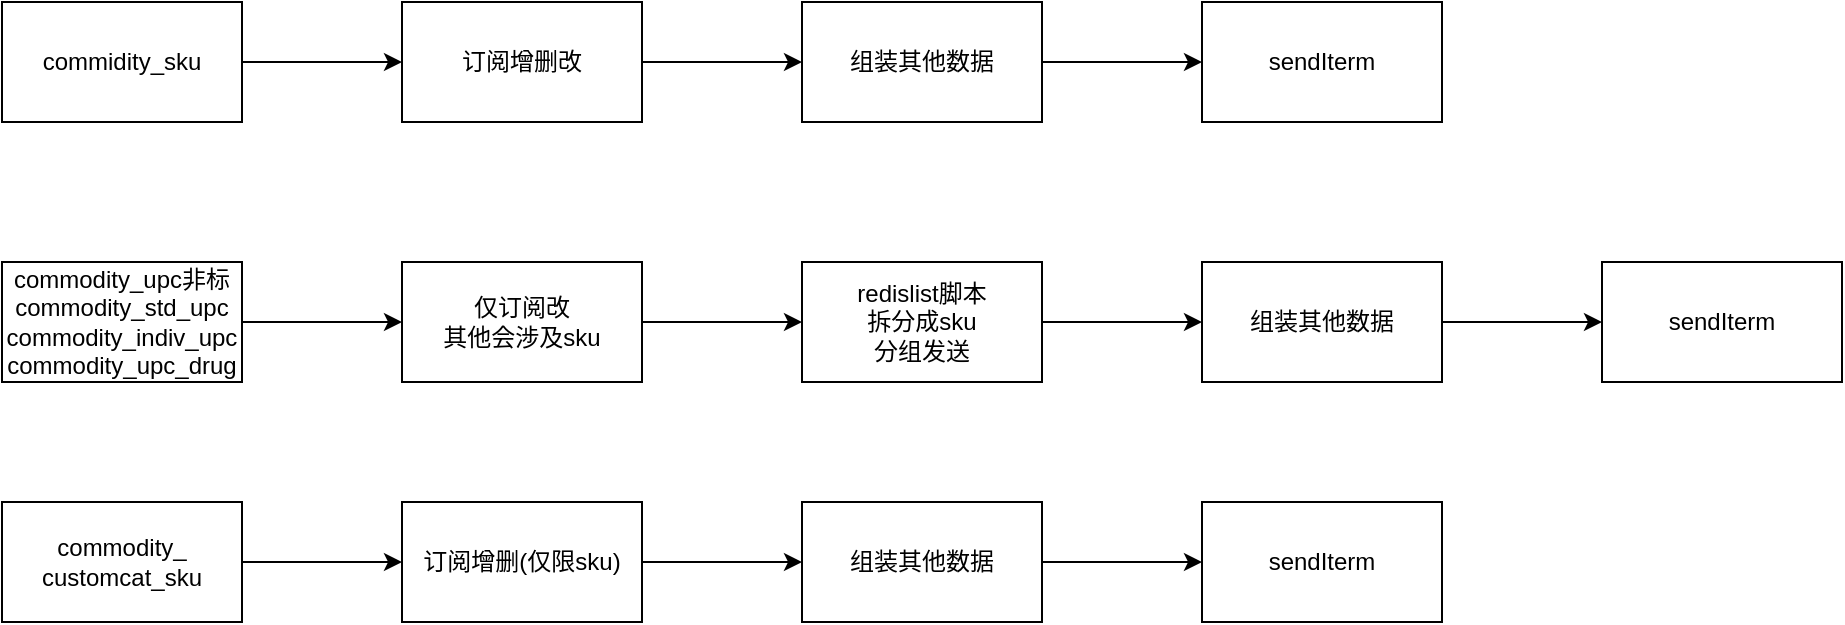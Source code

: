 <mxfile version="10.6.2" type="github"><diagram id="7mw4uoyRJTtq4AkOo_ZM" name="Page-1"><mxGraphModel dx="1158" dy="567" grid="1" gridSize="10" guides="1" tooltips="1" connect="1" arrows="1" fold="1" page="1" pageScale="1" pageWidth="827" pageHeight="1169" math="0" shadow="0"><root><mxCell id="0"/><mxCell id="1" parent="0"/><mxCell id="IQmxP2G7Ji3W-tD0Dy3v-3" value="" style="edgeStyle=orthogonalEdgeStyle;rounded=0;orthogonalLoop=1;jettySize=auto;html=1;" edge="1" parent="1" source="IQmxP2G7Ji3W-tD0Dy3v-1" target="IQmxP2G7Ji3W-tD0Dy3v-2"><mxGeometry relative="1" as="geometry"/></mxCell><mxCell id="IQmxP2G7Ji3W-tD0Dy3v-1" value="&lt;span&gt;commidity_sku&lt;/span&gt;" style="rounded=0;whiteSpace=wrap;html=1;" vertex="1" parent="1"><mxGeometry x="90" y="180" width="120" height="60" as="geometry"/></mxCell><mxCell id="IQmxP2G7Ji3W-tD0Dy3v-5" value="" style="edgeStyle=orthogonalEdgeStyle;rounded=0;orthogonalLoop=1;jettySize=auto;html=1;" edge="1" parent="1" source="IQmxP2G7Ji3W-tD0Dy3v-2" target="IQmxP2G7Ji3W-tD0Dy3v-4"><mxGeometry relative="1" as="geometry"/></mxCell><mxCell id="IQmxP2G7Ji3W-tD0Dy3v-2" value="&lt;span&gt;订阅增删改&lt;/span&gt;" style="rounded=0;whiteSpace=wrap;html=1;" vertex="1" parent="1"><mxGeometry x="290" y="180" width="120" height="60" as="geometry"/></mxCell><mxCell id="IQmxP2G7Ji3W-tD0Dy3v-7" value="" style="edgeStyle=orthogonalEdgeStyle;rounded=0;orthogonalLoop=1;jettySize=auto;html=1;" edge="1" parent="1" source="IQmxP2G7Ji3W-tD0Dy3v-4" target="IQmxP2G7Ji3W-tD0Dy3v-6"><mxGeometry relative="1" as="geometry"/></mxCell><mxCell id="IQmxP2G7Ji3W-tD0Dy3v-4" value="&lt;span&gt;组装其他数据&lt;/span&gt;" style="rounded=0;whiteSpace=wrap;html=1;" vertex="1" parent="1"><mxGeometry x="490" y="180" width="120" height="60" as="geometry"/></mxCell><mxCell id="IQmxP2G7Ji3W-tD0Dy3v-6" value="&lt;span&gt;sendIterm&lt;/span&gt;" style="rounded=0;whiteSpace=wrap;html=1;" vertex="1" parent="1"><mxGeometry x="690" y="180" width="120" height="60" as="geometry"/></mxCell><mxCell id="IQmxP2G7Ji3W-tD0Dy3v-8" value="" style="edgeStyle=orthogonalEdgeStyle;rounded=0;orthogonalLoop=1;jettySize=auto;html=1;" edge="1" parent="1" source="IQmxP2G7Ji3W-tD0Dy3v-9" target="IQmxP2G7Ji3W-tD0Dy3v-11"><mxGeometry relative="1" as="geometry"/></mxCell><mxCell id="IQmxP2G7Ji3W-tD0Dy3v-9" value="&lt;span&gt;commodity_upc非标&lt;br&gt;commodity_std_upc&lt;br&gt;commodity_indiv_upc&lt;br&gt;commodity_upc_drug&lt;br&gt;&lt;/span&gt;" style="rounded=0;whiteSpace=wrap;html=1;" vertex="1" parent="1"><mxGeometry x="90" y="310" width="120" height="60" as="geometry"/></mxCell><mxCell id="IQmxP2G7Ji3W-tD0Dy3v-10" value="" style="edgeStyle=orthogonalEdgeStyle;rounded=0;orthogonalLoop=1;jettySize=auto;html=1;" edge="1" parent="1" source="IQmxP2G7Ji3W-tD0Dy3v-11" target="IQmxP2G7Ji3W-tD0Dy3v-13"><mxGeometry relative="1" as="geometry"/></mxCell><mxCell id="IQmxP2G7Ji3W-tD0Dy3v-11" value="&lt;span&gt;仅订阅改&lt;br&gt;其他会涉及sku&lt;br&gt;&lt;/span&gt;" style="rounded=0;whiteSpace=wrap;html=1;" vertex="1" parent="1"><mxGeometry x="290" y="310" width="120" height="60" as="geometry"/></mxCell><mxCell id="IQmxP2G7Ji3W-tD0Dy3v-12" value="" style="edgeStyle=orthogonalEdgeStyle;rounded=0;orthogonalLoop=1;jettySize=auto;html=1;" edge="1" parent="1" source="IQmxP2G7Ji3W-tD0Dy3v-13" target="IQmxP2G7Ji3W-tD0Dy3v-14"><mxGeometry relative="1" as="geometry"/></mxCell><mxCell id="IQmxP2G7Ji3W-tD0Dy3v-13" value="redislist脚本&lt;br&gt;拆分成sku&lt;br&gt;分组发送&lt;br&gt;" style="rounded=0;whiteSpace=wrap;html=1;" vertex="1" parent="1"><mxGeometry x="490" y="310" width="120" height="60" as="geometry"/></mxCell><mxCell id="IQmxP2G7Ji3W-tD0Dy3v-16" value="" style="edgeStyle=orthogonalEdgeStyle;rounded=0;orthogonalLoop=1;jettySize=auto;html=1;" edge="1" parent="1" source="IQmxP2G7Ji3W-tD0Dy3v-14" target="IQmxP2G7Ji3W-tD0Dy3v-15"><mxGeometry relative="1" as="geometry"/></mxCell><mxCell id="IQmxP2G7Ji3W-tD0Dy3v-14" value="组装其他数据&lt;br&gt;" style="rounded=0;whiteSpace=wrap;html=1;" vertex="1" parent="1"><mxGeometry x="690" y="310" width="120" height="60" as="geometry"/></mxCell><mxCell id="IQmxP2G7Ji3W-tD0Dy3v-15" value="sendIterm&lt;br&gt;" style="rounded=0;whiteSpace=wrap;html=1;" vertex="1" parent="1"><mxGeometry x="890" y="310" width="120" height="60" as="geometry"/></mxCell><mxCell id="IQmxP2G7Ji3W-tD0Dy3v-17" value="" style="edgeStyle=orthogonalEdgeStyle;rounded=0;orthogonalLoop=1;jettySize=auto;html=1;" edge="1" parent="1" source="IQmxP2G7Ji3W-tD0Dy3v-18" target="IQmxP2G7Ji3W-tD0Dy3v-20"><mxGeometry relative="1" as="geometry"/></mxCell><mxCell id="IQmxP2G7Ji3W-tD0Dy3v-18" value="&lt;span&gt;commodity_&lt;br&gt;customcat_sku&lt;/span&gt;&lt;span&gt;&lt;br&gt;&lt;/span&gt;" style="rounded=0;whiteSpace=wrap;html=1;" vertex="1" parent="1"><mxGeometry x="90" y="430" width="120" height="60" as="geometry"/></mxCell><mxCell id="IQmxP2G7Ji3W-tD0Dy3v-19" value="" style="edgeStyle=orthogonalEdgeStyle;rounded=0;orthogonalLoop=1;jettySize=auto;html=1;" edge="1" parent="1" source="IQmxP2G7Ji3W-tD0Dy3v-20" target="IQmxP2G7Ji3W-tD0Dy3v-22"><mxGeometry relative="1" as="geometry"/></mxCell><mxCell id="IQmxP2G7Ji3W-tD0Dy3v-20" value="&lt;span&gt;订阅增删(仅限sku)&lt;/span&gt;" style="rounded=0;whiteSpace=wrap;html=1;" vertex="1" parent="1"><mxGeometry x="290" y="430" width="120" height="60" as="geometry"/></mxCell><mxCell id="IQmxP2G7Ji3W-tD0Dy3v-21" value="" style="edgeStyle=orthogonalEdgeStyle;rounded=0;orthogonalLoop=1;jettySize=auto;html=1;" edge="1" parent="1" source="IQmxP2G7Ji3W-tD0Dy3v-22" target="IQmxP2G7Ji3W-tD0Dy3v-24"><mxGeometry relative="1" as="geometry"/></mxCell><mxCell id="IQmxP2G7Ji3W-tD0Dy3v-22" value="组装其他数据&lt;br&gt;" style="rounded=0;whiteSpace=wrap;html=1;" vertex="1" parent="1"><mxGeometry x="490" y="430" width="120" height="60" as="geometry"/></mxCell><mxCell id="IQmxP2G7Ji3W-tD0Dy3v-24" value="sendIterm&lt;br&gt;" style="rounded=0;whiteSpace=wrap;html=1;" vertex="1" parent="1"><mxGeometry x="690" y="430" width="120" height="60" as="geometry"/></mxCell></root></mxGraphModel></diagram></mxfile>
